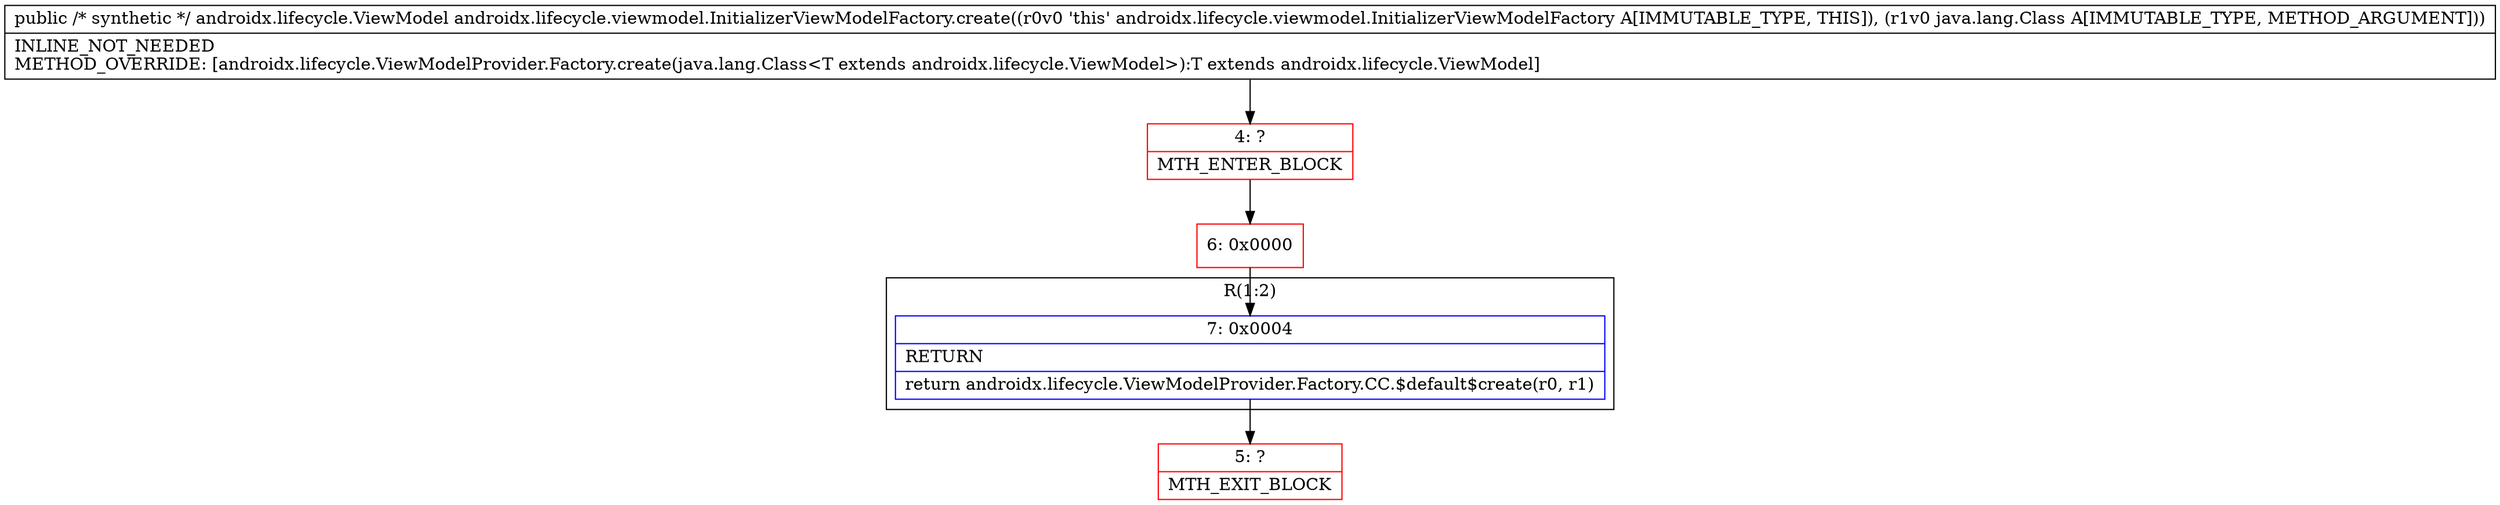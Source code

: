 digraph "CFG forandroidx.lifecycle.viewmodel.InitializerViewModelFactory.create(Ljava\/lang\/Class;)Landroidx\/lifecycle\/ViewModel;" {
subgraph cluster_Region_1722554986 {
label = "R(1:2)";
node [shape=record,color=blue];
Node_7 [shape=record,label="{7\:\ 0x0004|RETURN\l|return androidx.lifecycle.ViewModelProvider.Factory.CC.$default$create(r0, r1)\l}"];
}
Node_4 [shape=record,color=red,label="{4\:\ ?|MTH_ENTER_BLOCK\l}"];
Node_6 [shape=record,color=red,label="{6\:\ 0x0000}"];
Node_5 [shape=record,color=red,label="{5\:\ ?|MTH_EXIT_BLOCK\l}"];
MethodNode[shape=record,label="{public \/* synthetic *\/ androidx.lifecycle.ViewModel androidx.lifecycle.viewmodel.InitializerViewModelFactory.create((r0v0 'this' androidx.lifecycle.viewmodel.InitializerViewModelFactory A[IMMUTABLE_TYPE, THIS]), (r1v0 java.lang.Class A[IMMUTABLE_TYPE, METHOD_ARGUMENT]))  | INLINE_NOT_NEEDED\lMETHOD_OVERRIDE: [androidx.lifecycle.ViewModelProvider.Factory.create(java.lang.Class\<T extends androidx.lifecycle.ViewModel\>):T extends androidx.lifecycle.ViewModel]\l}"];
MethodNode -> Node_4;Node_7 -> Node_5;
Node_4 -> Node_6;
Node_6 -> Node_7;
}

